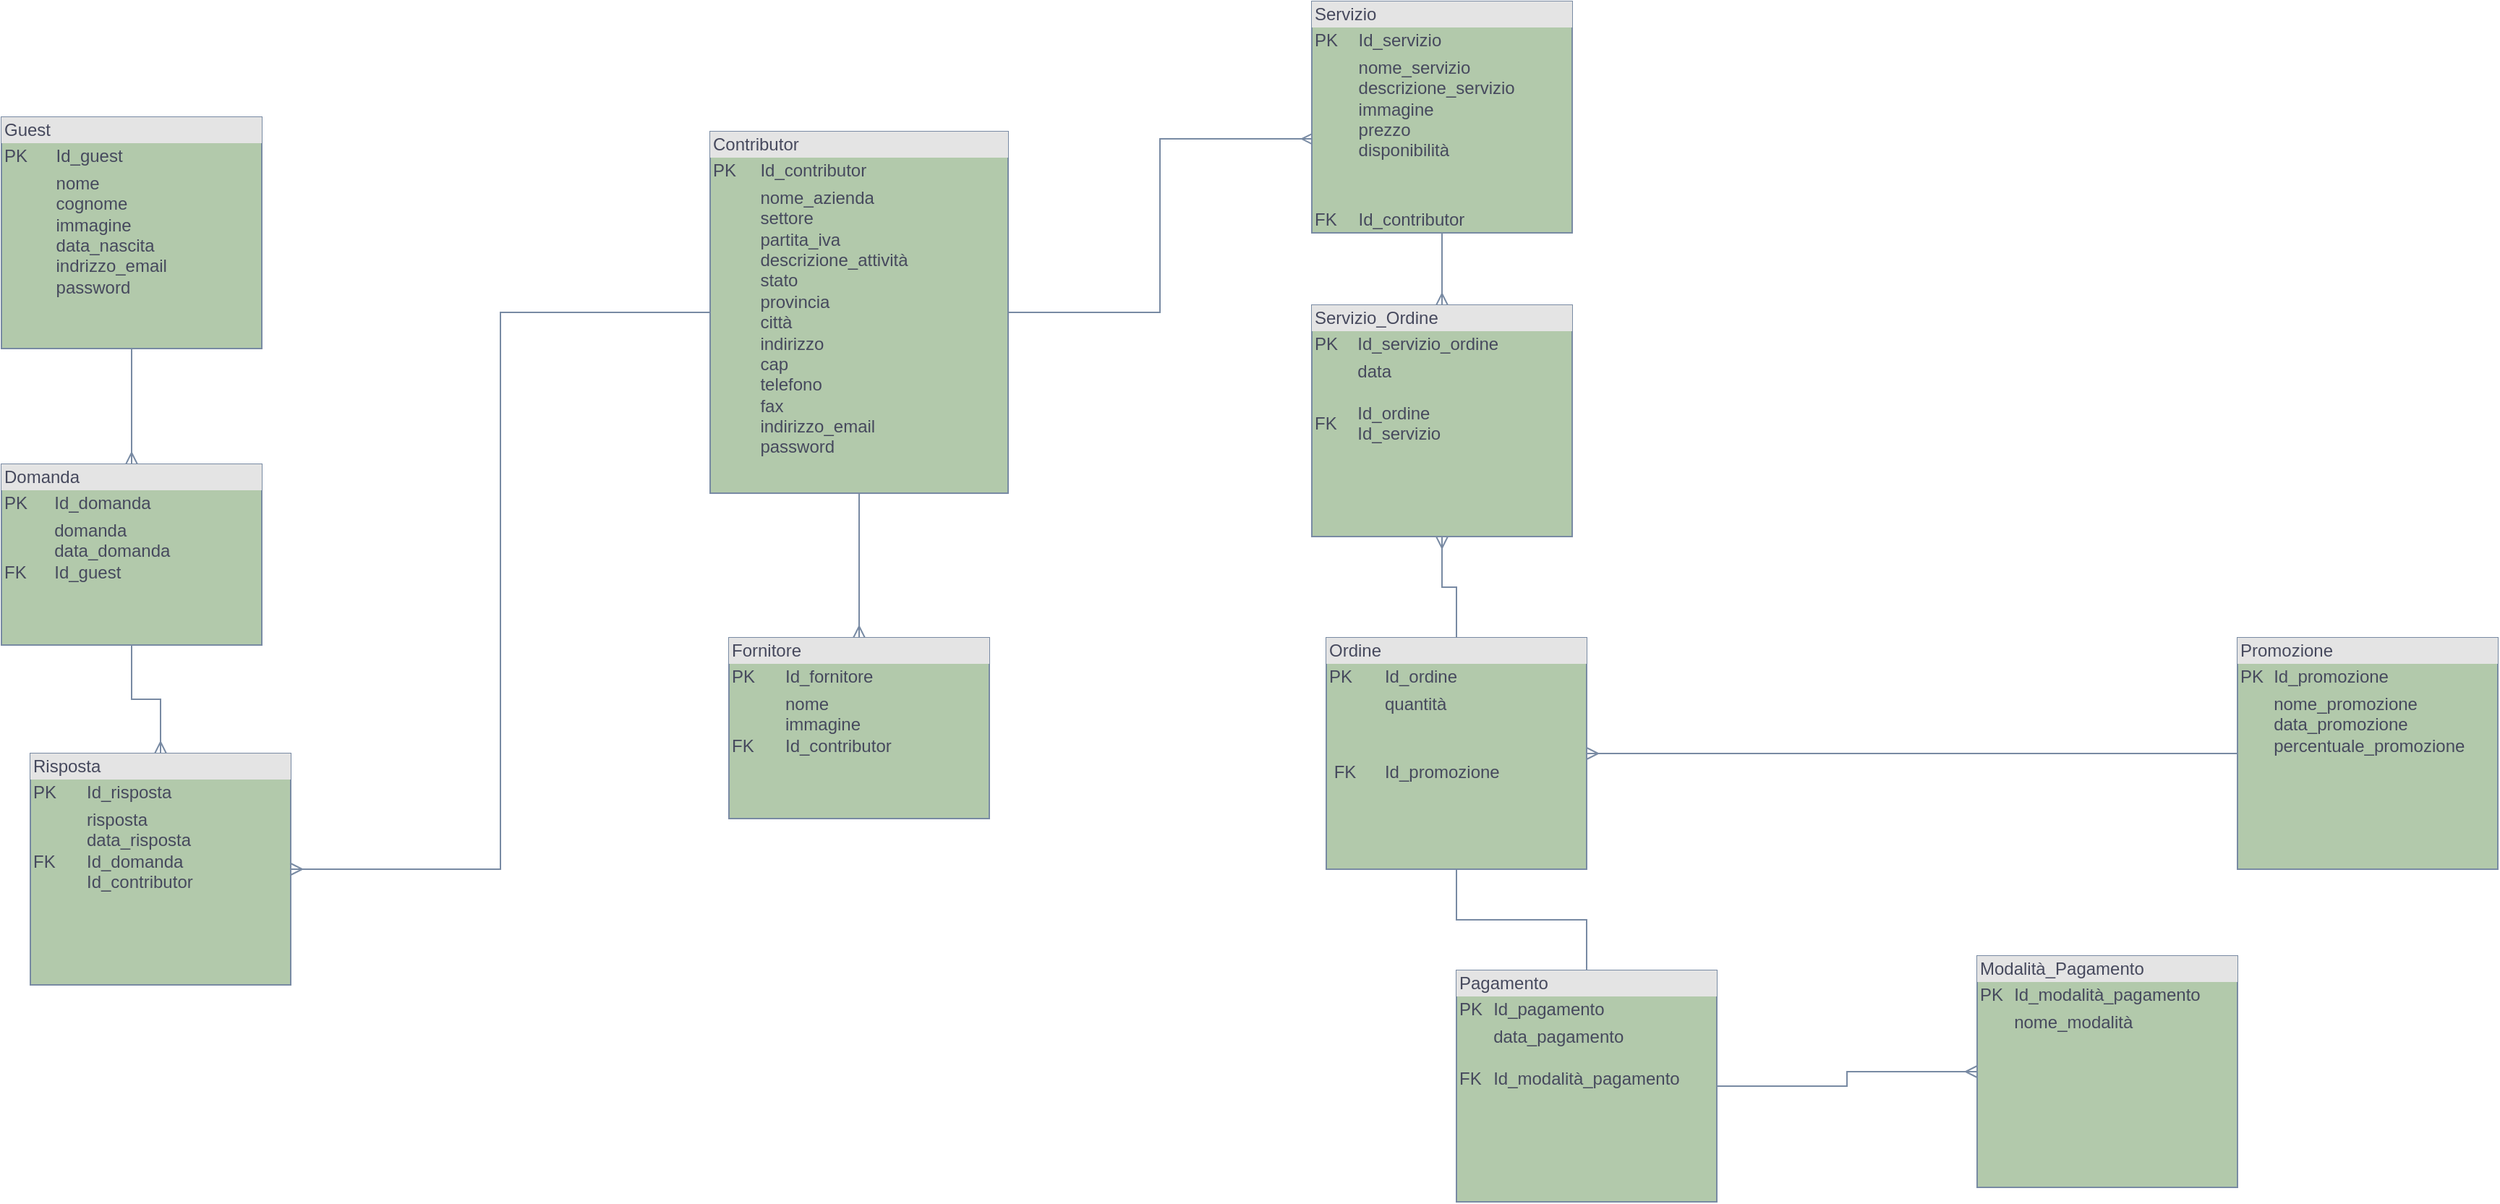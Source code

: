 <mxfile version="14.6.11" type="github">
  <diagram id="HzWVmrJhLnKqqHYpvlB9" name="Page-1">
    <mxGraphModel dx="782" dy="738" grid="1" gridSize="10" guides="1" tooltips="1" connect="1" arrows="1" fold="1" page="1" pageScale="1" pageWidth="3300" pageHeight="4681" math="0" shadow="0">
      <root>
        <mxCell id="0" />
        <mxCell id="1" parent="0" />
        <mxCell id="P4ZlikCDHFXMKBKO3XiY-16" style="edgeStyle=orthogonalEdgeStyle;rounded=0;orthogonalLoop=1;jettySize=auto;html=1;entryX=0.006;entryY=0.594;entryDx=0;entryDy=0;entryPerimeter=0;endArrow=ERmany;endFill=0;startArrow=none;startFill=0;strokeColor=#788AA3;fontColor=#46495D;" parent="1" source="P4ZlikCDHFXMKBKO3XiY-3" target="P4ZlikCDHFXMKBKO3XiY-7" edge="1">
          <mxGeometry relative="1" as="geometry" />
        </mxCell>
        <mxCell id="P4ZlikCDHFXMKBKO3XiY-17" style="edgeStyle=orthogonalEdgeStyle;rounded=0;orthogonalLoop=1;jettySize=auto;html=1;entryX=0.5;entryY=0;entryDx=0;entryDy=0;endArrow=ERmany;endFill=0;startArrow=none;startFill=0;strokeColor=#788AA3;fontColor=#46495D;" parent="1" source="P4ZlikCDHFXMKBKO3XiY-3" target="P4ZlikCDHFXMKBKO3XiY-5" edge="1">
          <mxGeometry relative="1" as="geometry" />
        </mxCell>
        <mxCell id="P4ZlikCDHFXMKBKO3XiY-3" value="&lt;div style=&quot;box-sizing: border-box ; width: 100% ; background: #e4e4e4 ; padding: 2px&quot;&gt;Contributor&amp;nbsp;&lt;/div&gt;&lt;table style=&quot;width: 100% ; font-size: 1em&quot; cellpadding=&quot;2&quot; cellspacing=&quot;0&quot;&gt;&lt;tbody&gt;&lt;tr&gt;&lt;td&gt;PK&lt;/td&gt;&lt;td&gt;Id_contributor&lt;br&gt;&lt;/td&gt;&lt;/tr&gt;&lt;tr&gt;&lt;td&gt;&lt;br&gt;&lt;br&gt;&lt;br&gt;&lt;br&gt;&lt;br&gt;&lt;br&gt;&lt;br&gt;&lt;br&gt;&lt;br&gt;&lt;br&gt;&lt;br&gt;&lt;/td&gt;&lt;td&gt;nome_azienda&lt;br&gt;settore&lt;br&gt;partita_iva&lt;br&gt;descrizione_attività&lt;br&gt;stato&lt;br&gt;provincia&lt;br&gt;città&lt;br&gt;indirizzo&lt;br&gt;cap&lt;br&gt;telefono&lt;br&gt;fax&lt;br&gt;indirizzo_email&lt;br&gt;password&lt;br&gt;&lt;br&gt;&lt;br&gt;&lt;br&gt;&lt;br&gt;&lt;/td&gt;&lt;/tr&gt;&lt;tr&gt;&lt;td&gt;&amp;nbsp;&lt;/td&gt;&lt;td&gt;&lt;br&gt;&lt;/td&gt;&lt;/tr&gt;&lt;/tbody&gt;&lt;/table&gt;" style="verticalAlign=top;align=left;overflow=fill;html=1;fillColor=#B2C9AB;strokeColor=#788AA3;fontColor=#46495D;" parent="1" vertex="1">
          <mxGeometry x="690" y="160" width="206" height="250" as="geometry" />
        </mxCell>
        <mxCell id="P4ZlikCDHFXMKBKO3XiY-18" style="edgeStyle=orthogonalEdgeStyle;rounded=0;orthogonalLoop=1;jettySize=auto;html=1;startArrow=none;startFill=0;endArrow=ERmany;endFill=0;strokeColor=#788AA3;fontColor=#46495D;" parent="1" source="P4ZlikCDHFXMKBKO3XiY-4" target="P4ZlikCDHFXMKBKO3XiY-6" edge="1">
          <mxGeometry relative="1" as="geometry" />
        </mxCell>
        <mxCell id="P4ZlikCDHFXMKBKO3XiY-4" value="&lt;div style=&quot;box-sizing: border-box ; width: 100% ; background: #e4e4e4 ; padding: 2px&quot;&gt;Guest&lt;/div&gt;&lt;table style=&quot;width: 100% ; font-size: 1em&quot; cellpadding=&quot;2&quot; cellspacing=&quot;0&quot;&gt;&lt;tbody&gt;&lt;tr&gt;&lt;td&gt;PK&lt;/td&gt;&lt;td&gt;Id_guest&lt;br&gt;&lt;/td&gt;&lt;/tr&gt;&lt;tr&gt;&lt;td&gt;&lt;br&gt;&lt;br&gt;&lt;br&gt;&lt;br&gt;&lt;/td&gt;&lt;td&gt;nome&lt;br&gt;cognome&lt;br&gt;immagine&lt;br&gt;data_nascita&lt;br&gt;indrizzo_email&lt;br&gt;password&lt;br&gt;&lt;br&gt;&lt;br&gt;&lt;br&gt;&lt;br&gt;&lt;/td&gt;&lt;/tr&gt;&lt;tr&gt;&lt;td&gt;&amp;nbsp;&lt;/td&gt;&lt;td&gt;&lt;br&gt;&lt;/td&gt;&lt;/tr&gt;&lt;/tbody&gt;&lt;/table&gt;" style="verticalAlign=top;align=left;overflow=fill;html=1;fillColor=#B2C9AB;strokeColor=#788AA3;fontColor=#46495D;" parent="1" vertex="1">
          <mxGeometry x="200" y="150" width="180" height="160" as="geometry" />
        </mxCell>
        <mxCell id="P4ZlikCDHFXMKBKO3XiY-5" value="&lt;div style=&quot;box-sizing: border-box ; width: 100% ; background: #e4e4e4 ; padding: 2px&quot;&gt;Fornitore&lt;/div&gt;&lt;table style=&quot;width: 100% ; font-size: 1em&quot; cellpadding=&quot;2&quot; cellspacing=&quot;0&quot;&gt;&lt;tbody&gt;&lt;tr&gt;&lt;td&gt;PK&lt;/td&gt;&lt;td&gt;Id_fornitore&lt;br&gt;&lt;/td&gt;&lt;/tr&gt;&lt;tr&gt;&lt;td&gt;&lt;br&gt;FK&lt;/td&gt;&lt;td&gt;nome&lt;br&gt;immagine&lt;br&gt;Id_contributor&lt;br&gt;&lt;br&gt;&lt;/td&gt;&lt;/tr&gt;&lt;tr&gt;&lt;td&gt;&amp;nbsp;&lt;/td&gt;&lt;td&gt;&lt;br&gt;&lt;/td&gt;&lt;/tr&gt;&lt;/tbody&gt;&lt;/table&gt;" style="verticalAlign=top;align=left;overflow=fill;html=1;fillColor=#B2C9AB;strokeColor=#788AA3;fontColor=#46495D;" parent="1" vertex="1">
          <mxGeometry x="703" y="510" width="180" height="125" as="geometry" />
        </mxCell>
        <mxCell id="P4ZlikCDHFXMKBKO3XiY-6" value="&lt;div style=&quot;box-sizing: border-box ; width: 100% ; background: #e4e4e4 ; padding: 2px&quot;&gt;Domanda&amp;nbsp;&lt;/div&gt;&lt;table style=&quot;width: 100% ; font-size: 1em&quot; cellpadding=&quot;2&quot; cellspacing=&quot;0&quot;&gt;&lt;tbody&gt;&lt;tr&gt;&lt;td&gt;PK&lt;/td&gt;&lt;td&gt;Id_domanda&lt;br&gt;&lt;/td&gt;&lt;/tr&gt;&lt;tr&gt;&lt;td&gt;&lt;br&gt;&lt;br&gt;FK&lt;/td&gt;&lt;td&gt;domanda&lt;br&gt;data_domanda&lt;br&gt;Id_guest&lt;/td&gt;&lt;/tr&gt;&lt;tr&gt;&lt;td&gt;&amp;nbsp;&lt;/td&gt;&lt;td&gt;&lt;br&gt;&lt;/td&gt;&lt;/tr&gt;&lt;/tbody&gt;&lt;/table&gt;" style="verticalAlign=top;align=left;overflow=fill;html=1;fillColor=#B2C9AB;strokeColor=#788AA3;fontColor=#46495D;" parent="1" vertex="1">
          <mxGeometry x="200" y="390" width="180" height="125" as="geometry" />
        </mxCell>
        <mxCell id="P4ZlikCDHFXMKBKO3XiY-28" style="edgeStyle=orthogonalEdgeStyle;rounded=0;orthogonalLoop=1;jettySize=auto;html=1;entryX=0.5;entryY=0;entryDx=0;entryDy=0;startArrow=none;startFill=0;endArrow=ERmany;endFill=0;strokeColor=#788AA3;fontColor=#46495D;" parent="1" source="P4ZlikCDHFXMKBKO3XiY-7" target="P4ZlikCDHFXMKBKO3XiY-24" edge="1">
          <mxGeometry relative="1" as="geometry" />
        </mxCell>
        <mxCell id="P4ZlikCDHFXMKBKO3XiY-7" value="&lt;div style=&quot;box-sizing: border-box ; width: 100% ; background: #e4e4e4 ; padding: 2px&quot;&gt;Servizio&lt;/div&gt;&lt;table style=&quot;width: 100% ; font-size: 1em&quot; cellpadding=&quot;2&quot; cellspacing=&quot;0&quot;&gt;&lt;tbody&gt;&lt;tr&gt;&lt;td&gt;PK&lt;/td&gt;&lt;td&gt;Id_servizio&lt;br&gt;&lt;/td&gt;&lt;/tr&gt;&lt;tr&gt;&lt;td&gt;&lt;br&gt;&lt;/td&gt;&lt;td&gt;nome_servizio&lt;br&gt;descrizione_servizio&lt;br&gt;immagine&lt;br&gt;prezzo&lt;br&gt;disponibilità&lt;br&gt;&lt;br&gt;&lt;/td&gt;&lt;/tr&gt;&lt;tr&gt;&lt;td&gt;FK&amp;nbsp;&lt;/td&gt;&lt;td&gt;&lt;br&gt;Id_contributor&lt;br&gt;&lt;br&gt;&lt;/td&gt;&lt;/tr&gt;&lt;/tbody&gt;&lt;/table&gt;" style="verticalAlign=top;align=left;overflow=fill;html=1;fillColor=#B2C9AB;strokeColor=#788AA3;fontColor=#46495D;" parent="1" vertex="1">
          <mxGeometry x="1106" y="70" width="180" height="160" as="geometry" />
        </mxCell>
        <mxCell id="P4ZlikCDHFXMKBKO3XiY-10" value="&lt;div style=&quot;box-sizing: border-box ; width: 100% ; background: #e4e4e4 ; padding: 2px&quot;&gt;Promozione&lt;/div&gt;&lt;table style=&quot;width: 100% ; font-size: 1em&quot; cellpadding=&quot;2&quot; cellspacing=&quot;0&quot;&gt;&lt;tbody&gt;&lt;tr&gt;&lt;td&gt;PK&lt;/td&gt;&lt;td&gt;Id_promozione&lt;br&gt;&lt;/td&gt;&lt;/tr&gt;&lt;tr&gt;&lt;td&gt;&lt;br&gt;&lt;br&gt;&lt;br&gt;&lt;br&gt;&lt;/td&gt;&lt;td&gt;nome_promozione&lt;br&gt;data_promozione&lt;br&gt;percentuale_promozione&lt;br&gt;&lt;br&gt;&lt;br&gt;&lt;/td&gt;&lt;/tr&gt;&lt;tr&gt;&lt;td&gt;&amp;nbsp;&lt;/td&gt;&lt;td&gt;&lt;br&gt;&lt;/td&gt;&lt;/tr&gt;&lt;/tbody&gt;&lt;/table&gt;" style="verticalAlign=top;align=left;overflow=fill;html=1;fillColor=#B2C9AB;strokeColor=#788AA3;fontColor=#46495D;" parent="1" vertex="1">
          <mxGeometry x="1746" y="510" width="180" height="160" as="geometry" />
        </mxCell>
        <mxCell id="P4ZlikCDHFXMKBKO3XiY-19" style="edgeStyle=orthogonalEdgeStyle;rounded=0;orthogonalLoop=1;jettySize=auto;html=1;entryX=0.5;entryY=1;entryDx=0;entryDy=0;startArrow=ERmany;startFill=0;endArrow=none;endFill=0;strokeColor=#788AA3;fontColor=#46495D;" parent="1" source="P4ZlikCDHFXMKBKO3XiY-11" target="P4ZlikCDHFXMKBKO3XiY-6" edge="1">
          <mxGeometry relative="1" as="geometry" />
        </mxCell>
        <mxCell id="P4ZlikCDHFXMKBKO3XiY-29" style="edgeStyle=orthogonalEdgeStyle;rounded=0;orthogonalLoop=1;jettySize=auto;html=1;entryX=0;entryY=0.5;entryDx=0;entryDy=0;startArrow=ERmany;startFill=0;endArrow=none;endFill=0;strokeColor=#788AA3;fontColor=#46495D;" parent="1" source="P4ZlikCDHFXMKBKO3XiY-11" target="P4ZlikCDHFXMKBKO3XiY-3" edge="1">
          <mxGeometry relative="1" as="geometry" />
        </mxCell>
        <mxCell id="P4ZlikCDHFXMKBKO3XiY-11" value="&lt;div style=&quot;box-sizing: border-box ; width: 100% ; background: #e4e4e4 ; padding: 2px&quot;&gt;Risposta&lt;/div&gt;&lt;table style=&quot;width: 100% ; font-size: 1em&quot; cellpadding=&quot;2&quot; cellspacing=&quot;0&quot;&gt;&lt;tbody&gt;&lt;tr&gt;&lt;td&gt;PK&lt;/td&gt;&lt;td&gt;Id_risposta&lt;br&gt;&lt;/td&gt;&lt;/tr&gt;&lt;tr&gt;&lt;td&gt;&lt;br&gt;FK&lt;/td&gt;&lt;td&gt;risposta&lt;br&gt;data_risposta&lt;br&gt;Id_domanda&lt;br&gt;Id_contributor&lt;/td&gt;&lt;/tr&gt;&lt;tr&gt;&lt;td&gt;&amp;nbsp;&lt;/td&gt;&lt;td&gt;&lt;br&gt;&lt;/td&gt;&lt;/tr&gt;&lt;/tbody&gt;&lt;/table&gt;" style="verticalAlign=top;align=left;overflow=fill;html=1;fillColor=#B2C9AB;strokeColor=#788AA3;fontColor=#46495D;" parent="1" vertex="1">
          <mxGeometry x="220" y="590" width="180" height="160" as="geometry" />
        </mxCell>
        <mxCell id="P4ZlikCDHFXMKBKO3XiY-21" style="edgeStyle=orthogonalEdgeStyle;rounded=0;orthogonalLoop=1;jettySize=auto;html=1;entryX=0;entryY=0.5;entryDx=0;entryDy=0;startArrow=ERmany;startFill=0;endArrow=none;endFill=0;strokeColor=#788AA3;fontColor=#46495D;" parent="1" source="P4ZlikCDHFXMKBKO3XiY-13" target="P4ZlikCDHFXMKBKO3XiY-10" edge="1">
          <mxGeometry relative="1" as="geometry" />
        </mxCell>
        <mxCell id="P4ZlikCDHFXMKBKO3XiY-23" style="edgeStyle=orthogonalEdgeStyle;rounded=0;orthogonalLoop=1;jettySize=auto;html=1;entryX=0.5;entryY=0;entryDx=0;entryDy=0;startArrow=none;startFill=0;endArrow=none;endFill=0;strokeColor=#788AA3;fontColor=#46495D;" parent="1" source="P4ZlikCDHFXMKBKO3XiY-13" target="P4ZlikCDHFXMKBKO3XiY-14" edge="1">
          <mxGeometry relative="1" as="geometry" />
        </mxCell>
        <mxCell id="P4ZlikCDHFXMKBKO3XiY-27" style="edgeStyle=orthogonalEdgeStyle;rounded=0;orthogonalLoop=1;jettySize=auto;html=1;entryX=0.5;entryY=1;entryDx=0;entryDy=0;startArrow=none;startFill=0;endArrow=ERmany;endFill=0;strokeColor=#788AA3;fontColor=#46495D;" parent="1" source="P4ZlikCDHFXMKBKO3XiY-13" target="P4ZlikCDHFXMKBKO3XiY-24" edge="1">
          <mxGeometry relative="1" as="geometry" />
        </mxCell>
        <mxCell id="P4ZlikCDHFXMKBKO3XiY-13" value="&lt;div style=&quot;box-sizing: border-box ; width: 100% ; background: #e4e4e4 ; padding: 2px&quot;&gt;Ordine&lt;/div&gt;&lt;table style=&quot;width: 100% ; font-size: 1em&quot; cellpadding=&quot;2&quot; cellspacing=&quot;0&quot;&gt;&lt;tbody&gt;&lt;tr&gt;&lt;td&gt;PK&lt;/td&gt;&lt;td&gt;Id_ordine&lt;br&gt;&lt;/td&gt;&lt;/tr&gt;&lt;tr&gt;&lt;td&gt;&lt;br&gt;&lt;/td&gt;&lt;td&gt;quantità&lt;br&gt;&lt;br&gt;&lt;br&gt;&lt;/td&gt;&lt;/tr&gt;&lt;tr&gt;&lt;td&gt;&amp;nbsp;FK&lt;/td&gt;&lt;td&gt;Id_promozione&lt;/td&gt;&lt;/tr&gt;&lt;/tbody&gt;&lt;/table&gt;" style="verticalAlign=top;align=left;overflow=fill;html=1;fillColor=#B2C9AB;strokeColor=#788AA3;fontColor=#46495D;" parent="1" vertex="1">
          <mxGeometry x="1116" y="510" width="180" height="160" as="geometry" />
        </mxCell>
        <mxCell id="P4ZlikCDHFXMKBKO3XiY-22" style="edgeStyle=orthogonalEdgeStyle;rounded=0;orthogonalLoop=1;jettySize=auto;html=1;entryX=0;entryY=0.5;entryDx=0;entryDy=0;startArrow=none;startFill=0;endArrow=ERmany;endFill=0;strokeColor=#788AA3;fontColor=#46495D;" parent="1" source="P4ZlikCDHFXMKBKO3XiY-14" target="P4ZlikCDHFXMKBKO3XiY-15" edge="1">
          <mxGeometry relative="1" as="geometry" />
        </mxCell>
        <mxCell id="P4ZlikCDHFXMKBKO3XiY-14" value="&lt;div style=&quot;box-sizing: border-box ; width: 100% ; background: #e4e4e4 ; padding: 2px&quot;&gt;Pagamento&lt;/div&gt;&lt;table style=&quot;width: 100% ; font-size: 1em&quot; cellpadding=&quot;2&quot; cellspacing=&quot;0&quot;&gt;&lt;tbody&gt;&lt;tr&gt;&lt;td&gt;PK&lt;/td&gt;&lt;td&gt;Id_pagamento&lt;br&gt;&lt;/td&gt;&lt;/tr&gt;&lt;tr&gt;&lt;td&gt;&lt;br&gt;FK&lt;/td&gt;&lt;td&gt;data_pagamento&lt;br&gt;&lt;br&gt;Id_modalità_pagamento&lt;br&gt;&lt;br&gt;&lt;/td&gt;&lt;/tr&gt;&lt;tr&gt;&lt;td&gt;&amp;nbsp;&lt;/td&gt;&lt;td&gt;&lt;br&gt;&lt;/td&gt;&lt;/tr&gt;&lt;/tbody&gt;&lt;/table&gt;" style="verticalAlign=top;align=left;overflow=fill;html=1;fillColor=#B2C9AB;strokeColor=#788AA3;fontColor=#46495D;" parent="1" vertex="1">
          <mxGeometry x="1206" y="740" width="180" height="160" as="geometry" />
        </mxCell>
        <mxCell id="P4ZlikCDHFXMKBKO3XiY-15" value="&lt;div style=&quot;box-sizing: border-box ; width: 100% ; background: #e4e4e4 ; padding: 2px&quot;&gt;Modalità_Pagamento&lt;/div&gt;&lt;table style=&quot;width: 100% ; font-size: 1em&quot; cellpadding=&quot;2&quot; cellspacing=&quot;0&quot;&gt;&lt;tbody&gt;&lt;tr&gt;&lt;td&gt;PK&lt;/td&gt;&lt;td&gt;Id_modalità_pagamento&lt;br&gt;&lt;/td&gt;&lt;/tr&gt;&lt;tr&gt;&lt;td&gt;&lt;br&gt;&lt;/td&gt;&lt;td&gt;nome_modalità&lt;br&gt;&lt;br&gt;&lt;br&gt;&lt;br&gt;&lt;/td&gt;&lt;/tr&gt;&lt;tr&gt;&lt;td&gt;&amp;nbsp;&lt;/td&gt;&lt;td&gt;&lt;br&gt;&lt;/td&gt;&lt;/tr&gt;&lt;/tbody&gt;&lt;/table&gt;" style="verticalAlign=top;align=left;overflow=fill;html=1;fillColor=#B2C9AB;strokeColor=#788AA3;fontColor=#46495D;" parent="1" vertex="1">
          <mxGeometry x="1566" y="730" width="180" height="160" as="geometry" />
        </mxCell>
        <mxCell id="P4ZlikCDHFXMKBKO3XiY-24" value="&lt;div style=&quot;box-sizing: border-box ; width: 100% ; background: #e4e4e4 ; padding: 2px&quot;&gt;Servizio_Ordine&lt;/div&gt;&lt;table style=&quot;width: 100% ; font-size: 1em&quot; cellpadding=&quot;2&quot; cellspacing=&quot;0&quot;&gt;&lt;tbody&gt;&lt;tr&gt;&lt;td&gt;PK&lt;/td&gt;&lt;td&gt;Id_servizio_ordine&lt;br&gt;&lt;/td&gt;&lt;/tr&gt;&lt;tr&gt;&lt;td&gt;&lt;br&gt;FK&lt;/td&gt;&lt;td&gt;data&lt;br&gt;&lt;br&gt;Id_ordine&lt;br&gt;Id_servizio&lt;br&gt;&lt;br&gt;&lt;/td&gt;&lt;/tr&gt;&lt;tr&gt;&lt;td&gt;&amp;nbsp;&lt;/td&gt;&lt;td&gt;&lt;br&gt;&lt;/td&gt;&lt;/tr&gt;&lt;/tbody&gt;&lt;/table&gt;" style="verticalAlign=top;align=left;overflow=fill;html=1;fillColor=#B2C9AB;strokeColor=#788AA3;fontColor=#46495D;" parent="1" vertex="1">
          <mxGeometry x="1106" y="280" width="180" height="160" as="geometry" />
        </mxCell>
      </root>
    </mxGraphModel>
  </diagram>
</mxfile>
